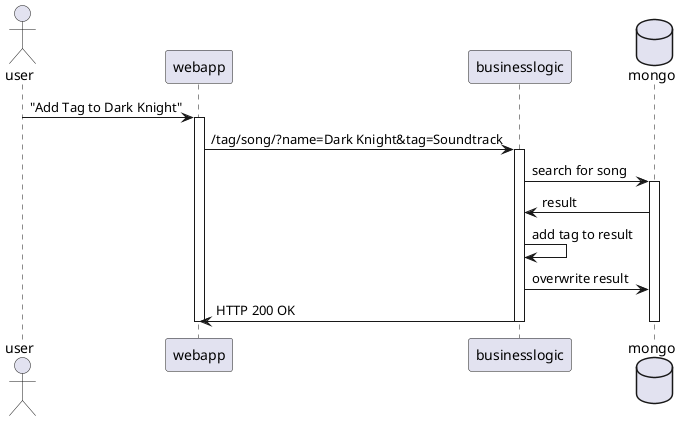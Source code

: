 @startuml Laufzeit_logout
actor user
participant webapp
participant businesslogic
database mongo

user -> webapp : "Add Tag to Dark Knight"
activate webapp
webapp -> businesslogic : /tag/song/?name=Dark Knight&tag=Soundtrack
activate businesslogic
businesslogic -> mongo : search for song
activate mongo
mongo -> businesslogic : result
businesslogic -> businesslogic : add tag to result
businesslogic -> mongo : overwrite result 
businesslogic -> webapp : HTTP 200 OK
deactivate mongo
deactivate businesslogic
deactivate webapp
@enduml